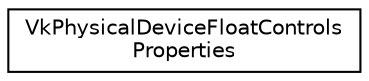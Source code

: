 digraph "Graphical Class Hierarchy"
{
 // LATEX_PDF_SIZE
  edge [fontname="Helvetica",fontsize="10",labelfontname="Helvetica",labelfontsize="10"];
  node [fontname="Helvetica",fontsize="10",shape=record];
  rankdir="LR";
  Node0 [label="VkPhysicalDeviceFloatControls\lProperties",height=0.2,width=0.4,color="black", fillcolor="white", style="filled",URL="$structVkPhysicalDeviceFloatControlsProperties.html",tooltip=" "];
}
